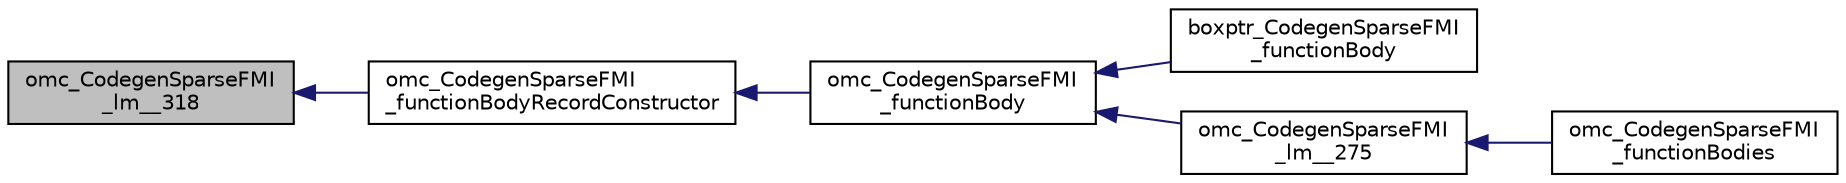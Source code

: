 digraph "omc_CodegenSparseFMI_lm__318"
{
  edge [fontname="Helvetica",fontsize="10",labelfontname="Helvetica",labelfontsize="10"];
  node [fontname="Helvetica",fontsize="10",shape=record];
  rankdir="LR";
  Node188207 [label="omc_CodegenSparseFMI\l_lm__318",height=0.2,width=0.4,color="black", fillcolor="grey75", style="filled", fontcolor="black"];
  Node188207 -> Node188208 [dir="back",color="midnightblue",fontsize="10",style="solid",fontname="Helvetica"];
  Node188208 [label="omc_CodegenSparseFMI\l_functionBodyRecordConstructor",height=0.2,width=0.4,color="black", fillcolor="white", style="filled",URL="$da/d88/_codegen_sparse_f_m_i_8h.html#adb3b00f50a6550029818d99a604fe774"];
  Node188208 -> Node188209 [dir="back",color="midnightblue",fontsize="10",style="solid",fontname="Helvetica"];
  Node188209 [label="omc_CodegenSparseFMI\l_functionBody",height=0.2,width=0.4,color="black", fillcolor="white", style="filled",URL="$da/d88/_codegen_sparse_f_m_i_8h.html#a8326dd08d50f77b343a0b1e9fdee90d6"];
  Node188209 -> Node188210 [dir="back",color="midnightblue",fontsize="10",style="solid",fontname="Helvetica"];
  Node188210 [label="boxptr_CodegenSparseFMI\l_functionBody",height=0.2,width=0.4,color="black", fillcolor="white", style="filled",URL="$da/d88/_codegen_sparse_f_m_i_8h.html#a1450c37977ff46f0a318f1740d46b3a2"];
  Node188209 -> Node188211 [dir="back",color="midnightblue",fontsize="10",style="solid",fontname="Helvetica"];
  Node188211 [label="omc_CodegenSparseFMI\l_lm__275",height=0.2,width=0.4,color="black", fillcolor="white", style="filled",URL="$d1/d2e/_codegen_sparse_f_m_i_8c.html#afa6f1fb10983410b266344362bafabb7"];
  Node188211 -> Node188212 [dir="back",color="midnightblue",fontsize="10",style="solid",fontname="Helvetica"];
  Node188212 [label="omc_CodegenSparseFMI\l_functionBodies",height=0.2,width=0.4,color="black", fillcolor="white", style="filled",URL="$da/d88/_codegen_sparse_f_m_i_8h.html#ad5d463f801d993e3be31d7c8963771af"];
}
